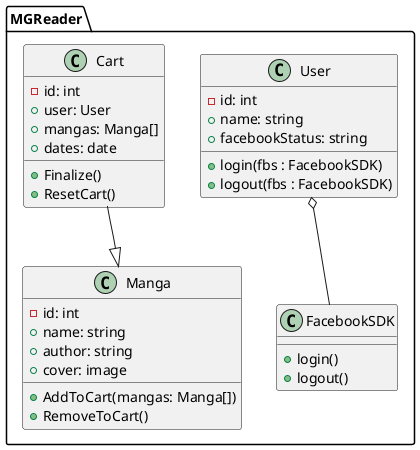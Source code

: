 @startuml

namespace MGReader {
    class User {
        -id: int
        +name: string
        +facebookStatus: string

        +login(fbs : FacebookSDK)
        +logout(fbs : FacebookSDK)
    }

    class FacebookSDK {
        +login()
        +logout()
    }

    class Manga {
        -id: int
        +name: string
        +author: string
        +cover: image
        +AddToCart(mangas: Manga[])
        +RemoveToCart()
    }

    class Cart {
        -id: int
        +user: User
        +mangas: Manga[]
        +dates: date
        +Finalize()
        +ResetCart()
    }

    User o-- FacebookSDK
    Cart --|> Manga

}
@enduml